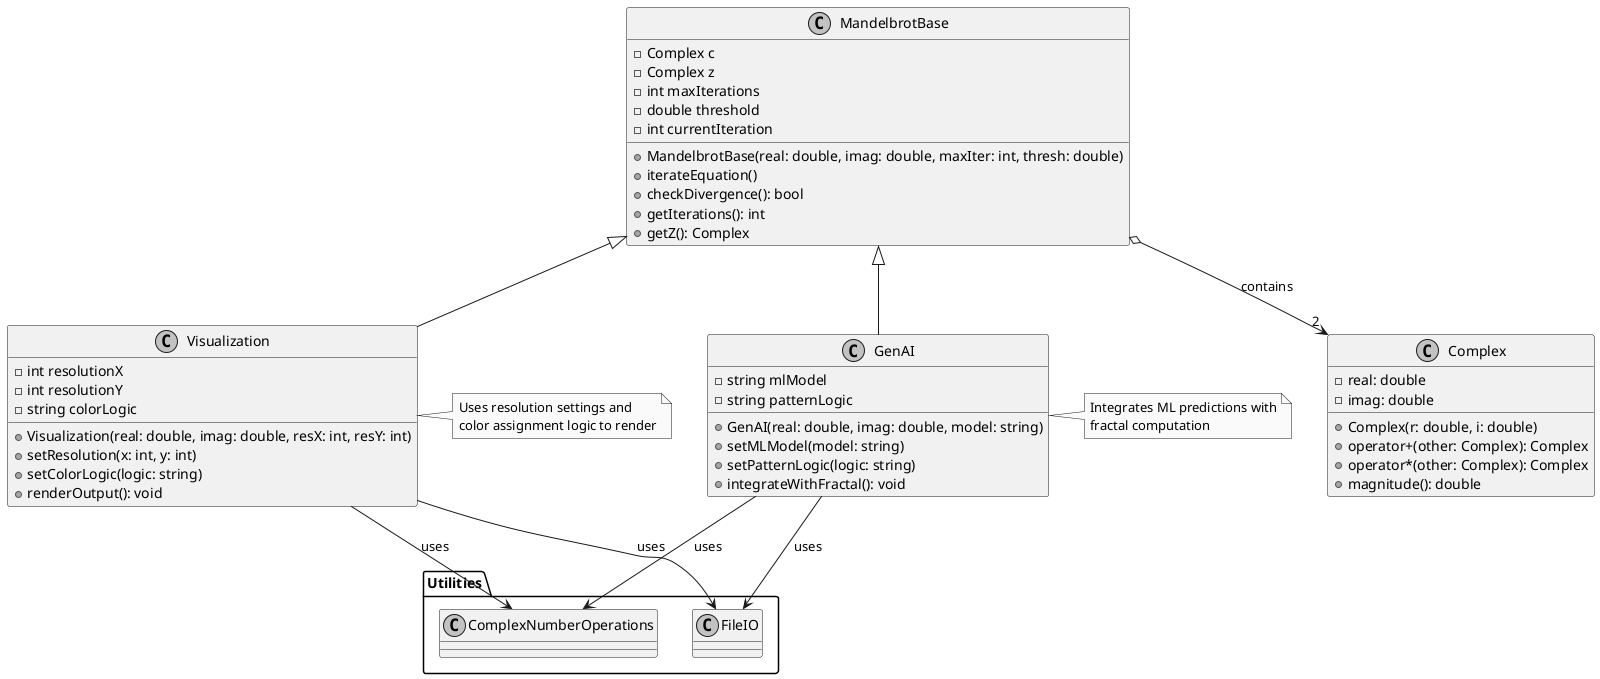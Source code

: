 @startuml
skinparam monochrome true

class Complex {
  -real: double
  -imag: double
  +Complex(r: double, i: double)
  +operator+(other: Complex): Complex
  +operator*(other: Complex): Complex
  +magnitude(): double
}

class MandelbrotBase {
  -Complex c
  -Complex z
  -int maxIterations
  -double threshold
  -int currentIteration
  +MandelbrotBase(real: double, imag: double, maxIter: int, thresh: double)
  +iterateEquation()
  +checkDivergence(): bool
  +getIterations(): int
  +getZ(): Complex
}
MandelbrotBase o--> "2" Complex : contains

class Visualization {
  -int resolutionX
  -int resolutionY
  -string colorLogic
  +Visualization(real: double, imag: double, resX: int, resY: int)
  +setResolution(x: int, y: int)
  +setColorLogic(logic: string)
  +renderOutput(): void
}
MandelbrotBase <|-- Visualization

class GenAI {
  -string mlModel
  -string patternLogic
  +GenAI(real: double, imag: double, model: string)
  +setMLModel(model: string)
  +setPatternLogic(logic: string)
  +integrateWithFractal(): void
}
MandelbrotBase <|-- GenAI

note right of Visualization
  Uses resolution settings and
  color assignment logic to render
end note

note right of GenAI
  Integrates ML predictions with
  fractal computation
end note

package "Utilities" {
  class ComplexNumberOperations
  class FileIO
}
Visualization --> ComplexNumberOperations : uses
Visualization --> FileIO : uses
GenAI --> ComplexNumberOperations : uses
GenAI --> FileIO : uses

@enduml